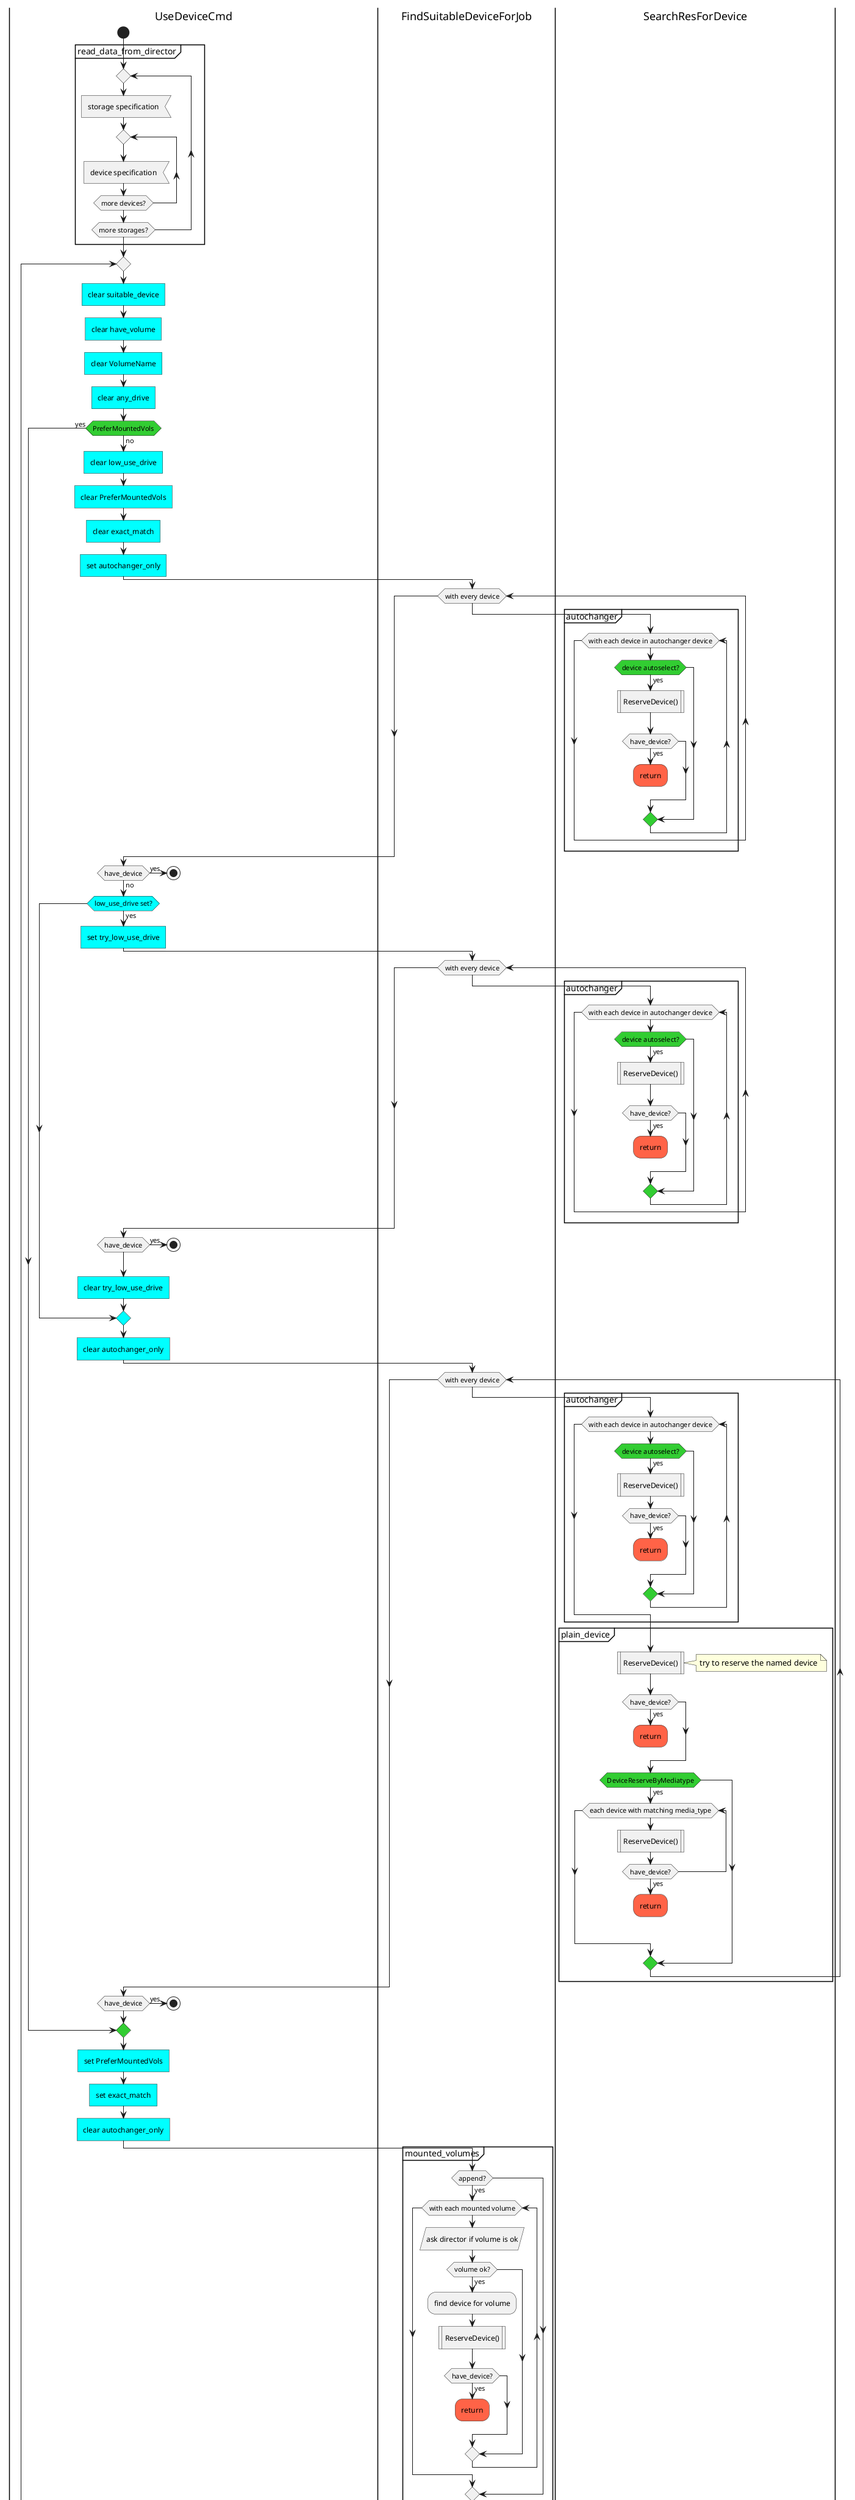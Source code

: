 .. uml::
  :caption: Control flow of UseDeviceCmd()

  @startuml
  'BEGIN macros
  !definelong RESERVE_DEVICE()
  :ReserveDevice()|
  !enddefinelong

  !definelong AUTOCHANGER()
  partition autochanger {
    while (with each device in autochanger device)
      #limegreen:if (device autoselect?) then (yes)
        RESERVE_DEVICE()
        if (have_device?) then (yes)
          #tomato:return;
          detach
        endif
      endif
    endwhile
  }
  !enddefinelong

  !definelong PLAIN_DEVICE()
  partition plain_device {
  RESERVE_DEVICE()
  note right
    try to reserve the named device
  end note
  if (have_device?) then (yes)
    #tomato:return;
    detach
  endif
  #limegreen:if (DeviceReserveByMediatype) then(yes)
    while (each device with matching media_type)
      RESERVE_DEVICE()
      if (have_device?) then (yes)
        #tomato:return;
        detach
      endif
    endwhile
  endif
  }
  !enddefinelong

  !definelong MOUNTED_VOLUMES()
  partition mounted_volumes {
  if (append?) then(yes)
    while(with each mounted volume)
      :ask director if volume is ok/
      if (volume ok?) then(yes)
        :find device for volume;
        RESERVE_DEVICE()
        if (have_device?) then (yes)
          #tomato:return;
          detach
        endif
      endif
    endwhile
  endif
  }
  !enddefinelong
  'END macros
  |UseDeviceCmd|
  start
  partition read_data_from_director {
    repeat
      :storage specification<
      repeat
        :device specification<
      repeat while (more devices?)
    repeat while (more storages?)
  }

    repeat
    #aqua:clear suitable_device]
    #aqua:clear have_volume]
    #aqua:clear VolumeName]
    #aqua:clear any_drive]
    #limegreen:if (PreferMountedVols) then (no)
        #aqua:clear low_use_drive]
        #aqua:clear PreferMountedVols]
        #aqua:clear exact_match]
        #aqua:set autochanger_only]
        |FindSuitableDeviceForJob|
        while (with every device)
          |SearchResForDevice|
          AUTOCHANGER()
          |FindSuitableDeviceForJob|
        endwhile
        |UseDeviceCmd|
        if (have_device) then (yes)
          stop
        else (no)
          #aqua:if (low_use_drive set?) then (yes)
            #aqua:set try_low_use_drive]
            |FindSuitableDeviceForJob|
            while (with every device)
              |SearchResForDevice|
              AUTOCHANGER()
              |FindSuitableDeviceForJob|
            endwhile
            |UseDeviceCmd|
            if (have_device) then (yes)
              stop
            endif
            #aqua:clear try_low_use_drive]
          endif
          #aqua:clear autochanger_only]
          |FindSuitableDeviceForJob|
          while (with every device)
            |SearchResForDevice|
            AUTOCHANGER()
            PLAIN_DEVICE()
            |FindSuitableDeviceForJob|
          endwhile
          |UseDeviceCmd|
          if (have_device) then (yes)
            stop
          endif
        endif
      else (yes)
      endif
      #aqua:set PreferMountedVols]
      #aqua:set exact_match]
      #aqua:clear autochanger_only]
      |FindSuitableDeviceForJob|
      MOUNTED_VOLUMES()
          while (with every device)
            |SearchResForDevice|
            AUTOCHANGER()
            PLAIN_DEVICE()
            |FindSuitableDeviceForJob|
          endwhile
      |UseDeviceCmd|
      if (have_device) then (yes)
        stop
      else (no)
        #aqua:clear exact_match]
        |FindSuitableDeviceForJob|
      MOUNTED_VOLUMES()
          while (with every device)
            |SearchResForDevice|
            AUTOCHANGER()
            PLAIN_DEVICE()
            |FindSuitableDeviceForJob|
          endwhile
        |UseDeviceCmd|
        if (have_device) then (yes)
          stop
        else (no)
          #aqua:set any_drive]
          |FindSuitableDeviceForJob|
      MOUNTED_VOLUMES()
          while (with every device)
            |SearchResForDevice|
            AUTOCHANGER()
            PLAIN_DEVICE()
            |FindSuitableDeviceForJob|
          endwhile
          |UseDeviceCmd|
          if (have_device) then (yes)
            stop
          else (no)
            if (attempt 3+?) then (yes)
              :wait 30 seconds;
            else (no)
              #aqua:if (suitable_device set?) then (yes)
                :WaitForDevice()|
                note right
                  This will acquire a mutex to queue up
                  multiple jobs waiting for a device.
                  Then it waits up to 60 seconds for some
                  other thread to call ReleaseDeviceCond()
                end note
              else (no)
                (F)
                detach
              endif
            endif
          endif
        endif
      endif
    repeat while (repeat forever)
    detach
  partition failed_to_reserve {
    (F)
    :no device message>
    stop
  }
  @enduml
